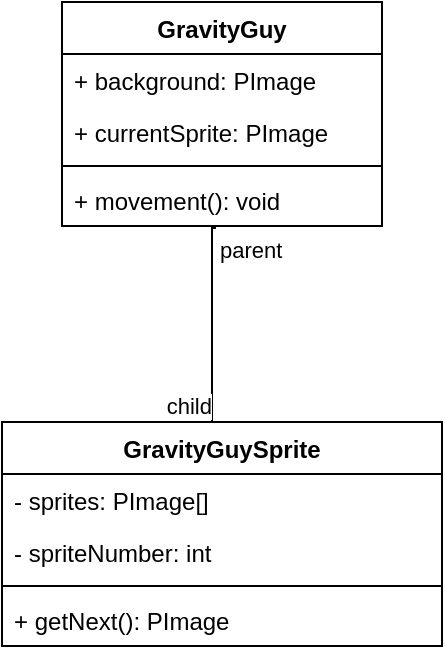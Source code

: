 <mxfile version="21.3.2" type="device">
  <diagram name="Page-1" id="2DwIZUe0xC4iD_xDEAd0">
    <mxGraphModel dx="2954" dy="1194" grid="1" gridSize="10" guides="1" tooltips="1" connect="1" arrows="1" fold="1" page="1" pageScale="1" pageWidth="850" pageHeight="1100" math="0" shadow="0">
      <root>
        <mxCell id="0" />
        <mxCell id="1" parent="0" />
        <mxCell id="QTkwfIDql1i-J_gWT4HF-3" value="GravityGuySprite" style="swimlane;fontStyle=1;align=center;verticalAlign=top;childLayout=stackLayout;horizontal=1;startSize=26;horizontalStack=0;resizeParent=1;resizeParentMax=0;resizeLast=0;collapsible=1;marginBottom=0;whiteSpace=wrap;html=1;" parent="1" vertex="1">
          <mxGeometry x="315" y="250" width="220" height="112" as="geometry">
            <mxRectangle x="60" y="120" width="140" height="30" as="alternateBounds" />
          </mxGeometry>
        </mxCell>
        <mxCell id="QTkwfIDql1i-J_gWT4HF-7" value="- sprites: PImage[]&amp;nbsp;" style="text;strokeColor=none;fillColor=none;align=left;verticalAlign=top;spacingLeft=4;spacingRight=4;overflow=hidden;rotatable=0;points=[[0,0.5],[1,0.5]];portConstraint=eastwest;whiteSpace=wrap;html=1;" parent="QTkwfIDql1i-J_gWT4HF-3" vertex="1">
          <mxGeometry y="26" width="220" height="26" as="geometry" />
        </mxCell>
        <mxCell id="QTkwfIDql1i-J_gWT4HF-4" value="- spriteNumber: int" style="text;strokeColor=none;fillColor=none;align=left;verticalAlign=top;spacingLeft=4;spacingRight=4;overflow=hidden;rotatable=0;points=[[0,0.5],[1,0.5]];portConstraint=eastwest;whiteSpace=wrap;html=1;" parent="QTkwfIDql1i-J_gWT4HF-3" vertex="1">
          <mxGeometry y="52" width="220" height="26" as="geometry" />
        </mxCell>
        <mxCell id="QTkwfIDql1i-J_gWT4HF-5" value="" style="line;strokeWidth=1;fillColor=none;align=left;verticalAlign=middle;spacingTop=-1;spacingLeft=3;spacingRight=3;rotatable=0;labelPosition=right;points=[];portConstraint=eastwest;strokeColor=inherit;" parent="QTkwfIDql1i-J_gWT4HF-3" vertex="1">
          <mxGeometry y="78" width="220" height="8" as="geometry" />
        </mxCell>
        <mxCell id="QTkwfIDql1i-J_gWT4HF-6" value="+ getNext(): PImage" style="text;strokeColor=none;fillColor=none;align=left;verticalAlign=top;spacingLeft=4;spacingRight=4;overflow=hidden;rotatable=0;points=[[0,0.5],[1,0.5]];portConstraint=eastwest;whiteSpace=wrap;html=1;" parent="QTkwfIDql1i-J_gWT4HF-3" vertex="1">
          <mxGeometry y="86" width="220" height="26" as="geometry" />
        </mxCell>
        <mxCell id="QTkwfIDql1i-J_gWT4HF-9" value="GravityGuy" style="swimlane;fontStyle=1;align=center;verticalAlign=top;childLayout=stackLayout;horizontal=1;startSize=26;horizontalStack=0;resizeParent=1;resizeParentMax=0;resizeLast=0;collapsible=1;marginBottom=0;whiteSpace=wrap;html=1;" parent="1" vertex="1">
          <mxGeometry x="345" y="40" width="160" height="112" as="geometry" />
        </mxCell>
        <mxCell id="QTkwfIDql1i-J_gWT4HF-15" value="+ background: PImage" style="text;strokeColor=none;fillColor=none;align=left;verticalAlign=top;spacingLeft=4;spacingRight=4;overflow=hidden;rotatable=0;points=[[0,0.5],[1,0.5]];portConstraint=eastwest;whiteSpace=wrap;html=1;" parent="QTkwfIDql1i-J_gWT4HF-9" vertex="1">
          <mxGeometry y="26" width="160" height="26" as="geometry" />
        </mxCell>
        <mxCell id="QTkwfIDql1i-J_gWT4HF-13" value="+ currentSprite: PImage" style="text;strokeColor=none;fillColor=none;align=left;verticalAlign=top;spacingLeft=4;spacingRight=4;overflow=hidden;rotatable=0;points=[[0,0.5],[1,0.5]];portConstraint=eastwest;whiteSpace=wrap;html=1;" parent="QTkwfIDql1i-J_gWT4HF-9" vertex="1">
          <mxGeometry y="52" width="160" height="26" as="geometry" />
        </mxCell>
        <mxCell id="QTkwfIDql1i-J_gWT4HF-11" value="" style="line;strokeWidth=1;fillColor=none;align=left;verticalAlign=middle;spacingTop=-1;spacingLeft=3;spacingRight=3;rotatable=0;labelPosition=right;points=[];portConstraint=eastwest;strokeColor=inherit;" parent="QTkwfIDql1i-J_gWT4HF-9" vertex="1">
          <mxGeometry y="78" width="160" height="8" as="geometry" />
        </mxCell>
        <mxCell id="QTkwfIDql1i-J_gWT4HF-12" value="+ movement(): void" style="text;strokeColor=none;fillColor=none;align=left;verticalAlign=top;spacingLeft=4;spacingRight=4;overflow=hidden;rotatable=0;points=[[0,0.5],[1,0.5]];portConstraint=eastwest;whiteSpace=wrap;html=1;" parent="QTkwfIDql1i-J_gWT4HF-9" vertex="1">
          <mxGeometry y="86" width="160" height="26" as="geometry" />
        </mxCell>
        <mxCell id="QTkwfIDql1i-J_gWT4HF-20" value="" style="endArrow=none;html=1;edgeStyle=orthogonalEdgeStyle;rounded=0;entryX=0.5;entryY=0;entryDx=0;entryDy=0;exitX=0.481;exitY=1.038;exitDx=0;exitDy=0;exitPerimeter=0;" parent="1" source="QTkwfIDql1i-J_gWT4HF-12" target="QTkwfIDql1i-J_gWT4HF-3" edge="1">
          <mxGeometry relative="1" as="geometry">
            <mxPoint x="420" y="160" as="sourcePoint" />
            <mxPoint x="560" y="420" as="targetPoint" />
            <Array as="points">
              <mxPoint x="420" y="153" />
              <mxPoint x="420" y="250" />
            </Array>
          </mxGeometry>
        </mxCell>
        <mxCell id="QTkwfIDql1i-J_gWT4HF-21" value="parent" style="edgeLabel;resizable=0;html=1;align=left;verticalAlign=bottom;" parent="QTkwfIDql1i-J_gWT4HF-20" connectable="0" vertex="1">
          <mxGeometry x="-1" relative="1" as="geometry">
            <mxPoint y="20" as="offset" />
          </mxGeometry>
        </mxCell>
        <mxCell id="QTkwfIDql1i-J_gWT4HF-22" value="child" style="edgeLabel;resizable=0;html=1;align=right;verticalAlign=bottom;" parent="QTkwfIDql1i-J_gWT4HF-20" connectable="0" vertex="1">
          <mxGeometry x="1" relative="1" as="geometry">
            <mxPoint x="-5" as="offset" />
          </mxGeometry>
        </mxCell>
      </root>
    </mxGraphModel>
  </diagram>
</mxfile>

